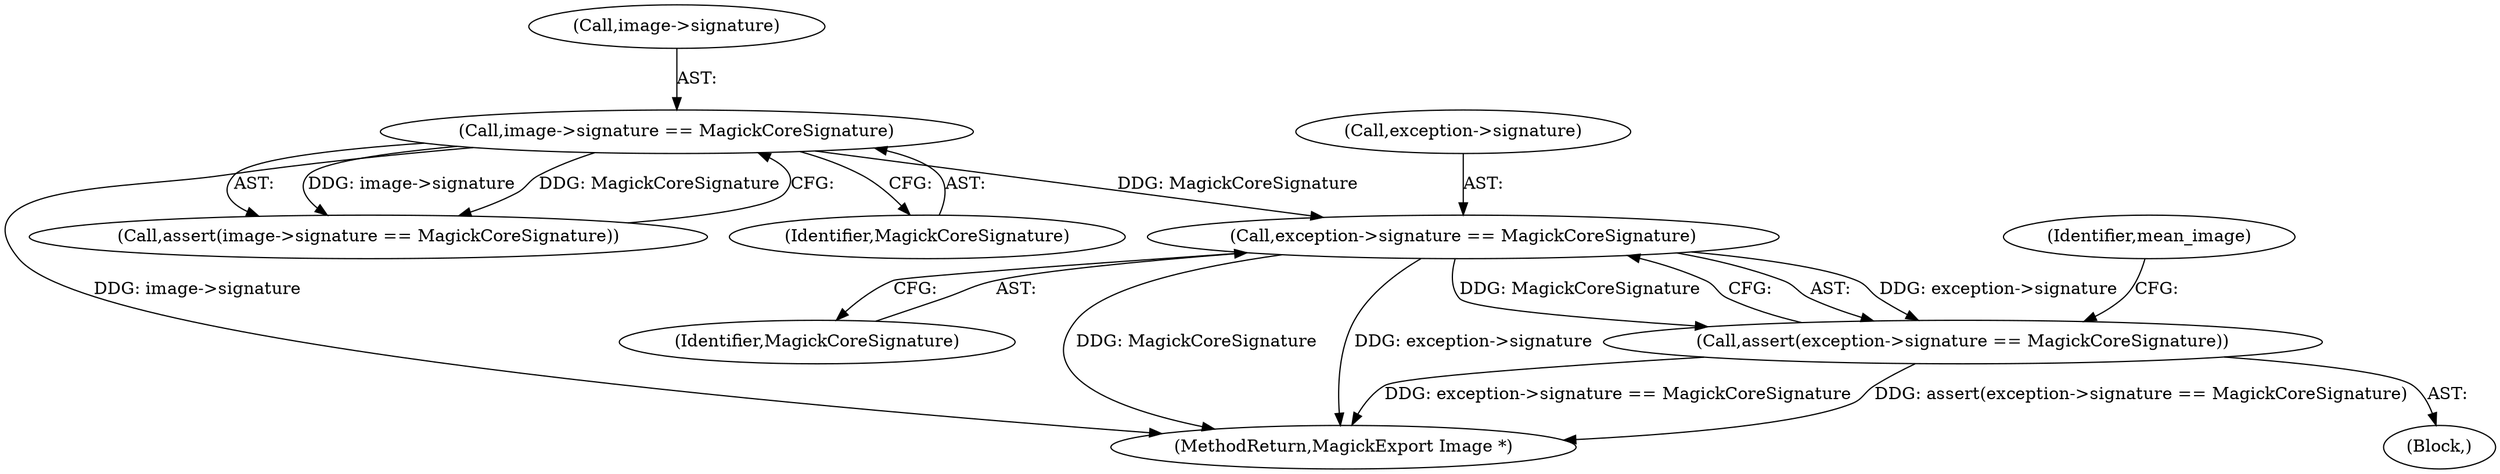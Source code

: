 digraph "0_ImageMagick6_b522d2d857d2f75b659936b59b0da9df1682c256@pointer" {
"1000148" [label="(Call,exception->signature == MagickCoreSignature)"];
"1000121" [label="(Call,image->signature == MagickCoreSignature)"];
"1000147" [label="(Call,assert(exception->signature == MagickCoreSignature))"];
"1000152" [label="(Identifier,MagickCoreSignature)"];
"1000106" [label="(Block,)"];
"1000147" [label="(Call,assert(exception->signature == MagickCoreSignature))"];
"1000149" [label="(Call,exception->signature)"];
"1000805" [label="(MethodReturn,MagickExport Image *)"];
"1000120" [label="(Call,assert(image->signature == MagickCoreSignature))"];
"1000125" [label="(Identifier,MagickCoreSignature)"];
"1000121" [label="(Call,image->signature == MagickCoreSignature)"];
"1000148" [label="(Call,exception->signature == MagickCoreSignature)"];
"1000154" [label="(Identifier,mean_image)"];
"1000122" [label="(Call,image->signature)"];
"1000148" -> "1000147"  [label="AST: "];
"1000148" -> "1000152"  [label="CFG: "];
"1000149" -> "1000148"  [label="AST: "];
"1000152" -> "1000148"  [label="AST: "];
"1000147" -> "1000148"  [label="CFG: "];
"1000148" -> "1000805"  [label="DDG: MagickCoreSignature"];
"1000148" -> "1000805"  [label="DDG: exception->signature"];
"1000148" -> "1000147"  [label="DDG: exception->signature"];
"1000148" -> "1000147"  [label="DDG: MagickCoreSignature"];
"1000121" -> "1000148"  [label="DDG: MagickCoreSignature"];
"1000121" -> "1000120"  [label="AST: "];
"1000121" -> "1000125"  [label="CFG: "];
"1000122" -> "1000121"  [label="AST: "];
"1000125" -> "1000121"  [label="AST: "];
"1000120" -> "1000121"  [label="CFG: "];
"1000121" -> "1000805"  [label="DDG: image->signature"];
"1000121" -> "1000120"  [label="DDG: image->signature"];
"1000121" -> "1000120"  [label="DDG: MagickCoreSignature"];
"1000147" -> "1000106"  [label="AST: "];
"1000154" -> "1000147"  [label="CFG: "];
"1000147" -> "1000805"  [label="DDG: exception->signature == MagickCoreSignature"];
"1000147" -> "1000805"  [label="DDG: assert(exception->signature == MagickCoreSignature)"];
}
